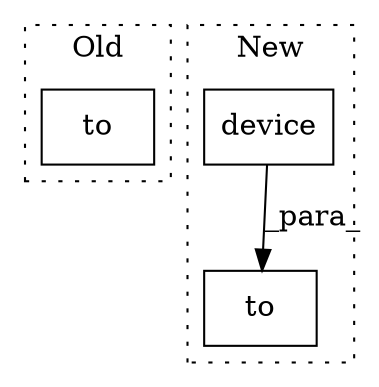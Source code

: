digraph G {
subgraph cluster0 {
1 [label="to" a="32" s="6226,6240" l="3,1" shape="box"];
label = "Old";
style="dotted";
}
subgraph cluster1 {
2 [label="device" a="32" s="6407,6453" l="7,1" shape="box"];
3 [label="to" a="32" s="6765,6774" l="3,1" shape="box"];
label = "New";
style="dotted";
}
2 -> 3 [label="_para_"];
}